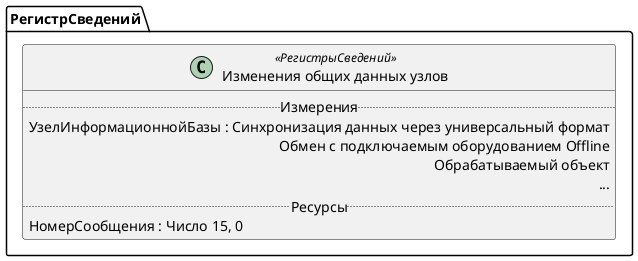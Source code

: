 ﻿@startuml ИзмененияОбщихДанныхУзлов
'!include templates.wsd
'..\include templates.wsd
class РегистрСведений.ИзмененияОбщихДанныхУзлов as "Изменения общих данных узлов" <<РегистрыСведений>>
{
..Измерения..
УзелИнформационнойБазы : Синхронизация данных через универсальный формат\rОбмен с подключаемым оборудованием Offline\rОбрабатываемый объект\r...
..Ресурсы..
НомерСообщения : Число 15, 0
}
@enduml
